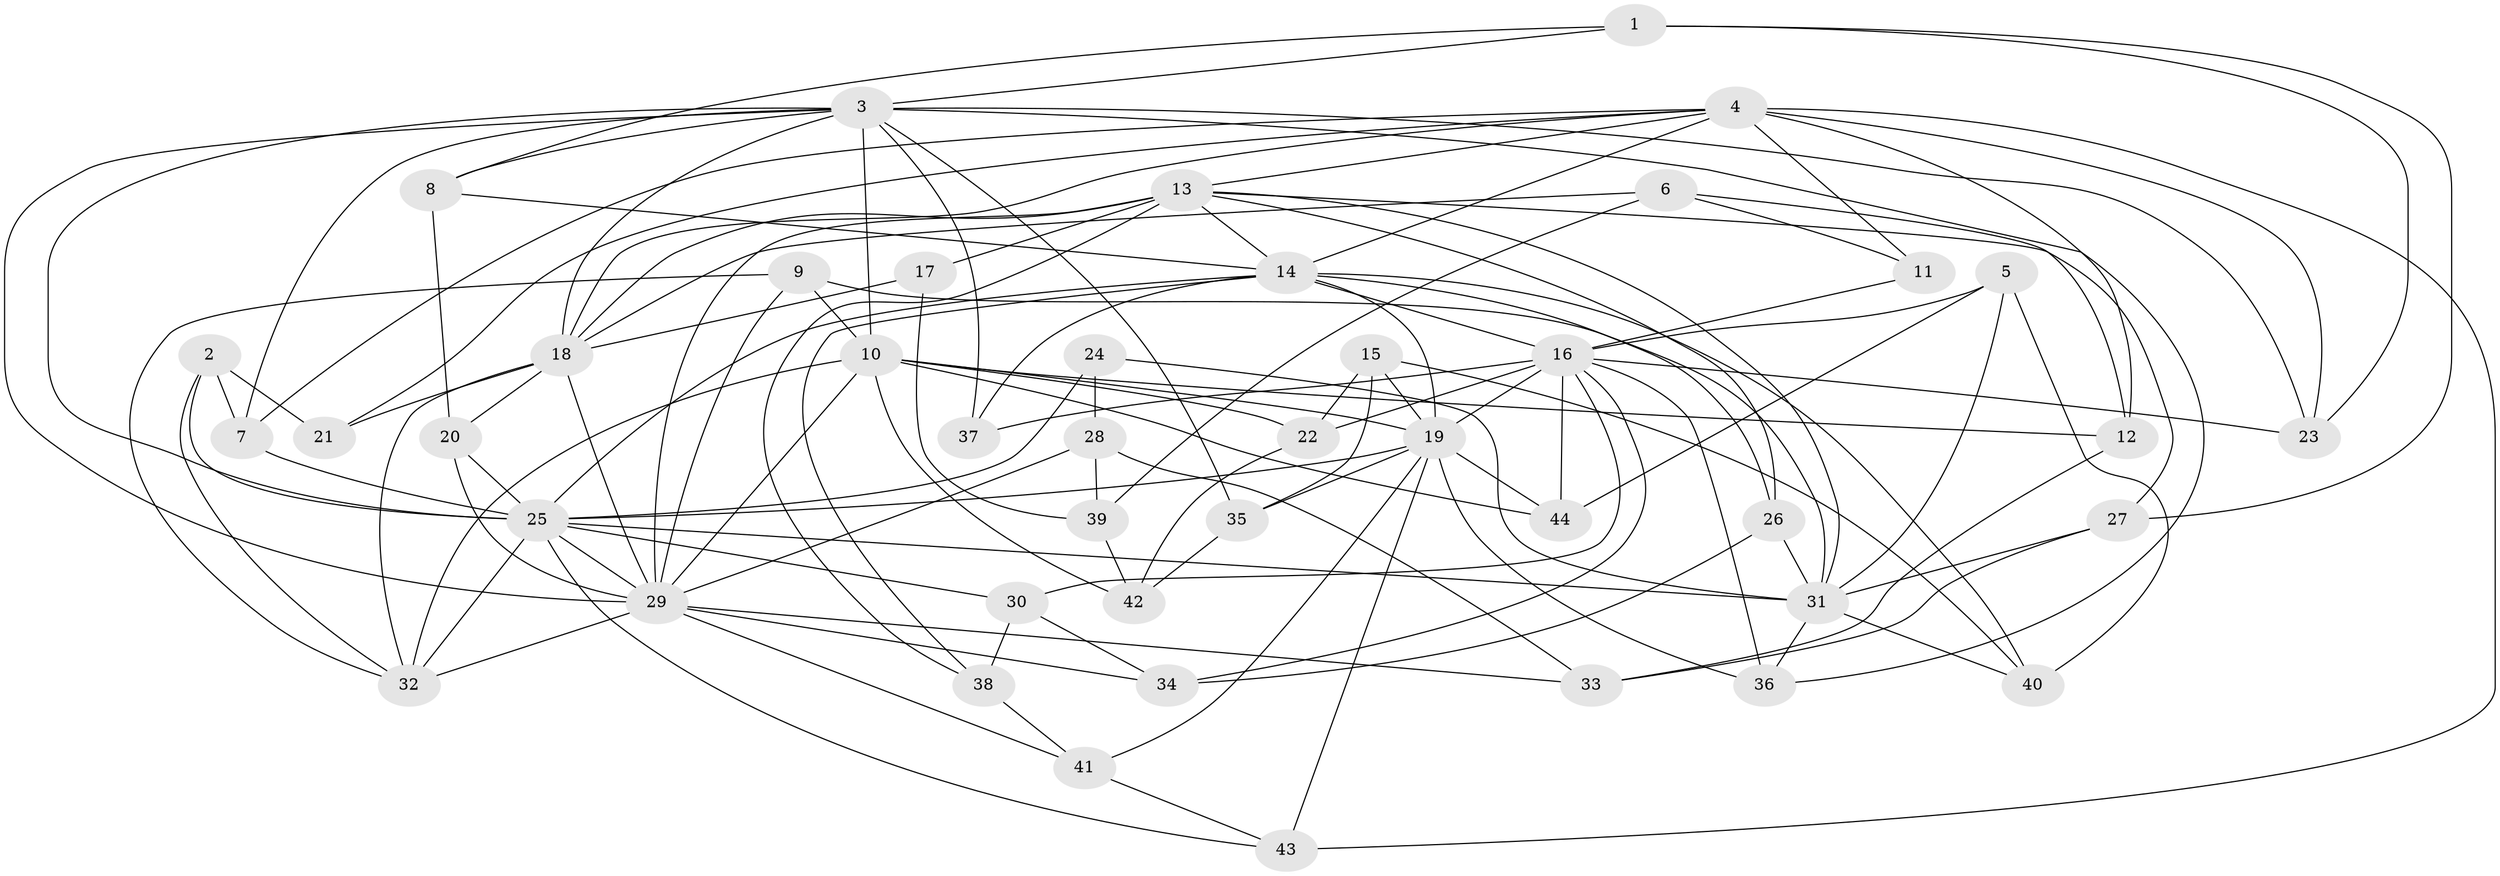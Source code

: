 // original degree distribution, {4: 1.0}
// Generated by graph-tools (version 1.1) at 2025/37/03/09/25 02:37:50]
// undirected, 44 vertices, 120 edges
graph export_dot {
graph [start="1"]
  node [color=gray90,style=filled];
  1;
  2;
  3;
  4;
  5;
  6;
  7;
  8;
  9;
  10;
  11;
  12;
  13;
  14;
  15;
  16;
  17;
  18;
  19;
  20;
  21;
  22;
  23;
  24;
  25;
  26;
  27;
  28;
  29;
  30;
  31;
  32;
  33;
  34;
  35;
  36;
  37;
  38;
  39;
  40;
  41;
  42;
  43;
  44;
  1 -- 3 [weight=1.0];
  1 -- 8 [weight=1.0];
  1 -- 23 [weight=1.0];
  1 -- 27 [weight=1.0];
  2 -- 7 [weight=1.0];
  2 -- 21 [weight=1.0];
  2 -- 25 [weight=1.0];
  2 -- 32 [weight=1.0];
  3 -- 7 [weight=1.0];
  3 -- 8 [weight=1.0];
  3 -- 10 [weight=2.0];
  3 -- 18 [weight=1.0];
  3 -- 23 [weight=1.0];
  3 -- 25 [weight=1.0];
  3 -- 29 [weight=1.0];
  3 -- 35 [weight=1.0];
  3 -- 36 [weight=1.0];
  3 -- 37 [weight=1.0];
  4 -- 7 [weight=1.0];
  4 -- 11 [weight=2.0];
  4 -- 12 [weight=1.0];
  4 -- 13 [weight=1.0];
  4 -- 14 [weight=1.0];
  4 -- 18 [weight=1.0];
  4 -- 21 [weight=1.0];
  4 -- 23 [weight=1.0];
  4 -- 43 [weight=1.0];
  5 -- 16 [weight=1.0];
  5 -- 31 [weight=1.0];
  5 -- 40 [weight=1.0];
  5 -- 44 [weight=1.0];
  6 -- 11 [weight=1.0];
  6 -- 12 [weight=1.0];
  6 -- 18 [weight=1.0];
  6 -- 39 [weight=1.0];
  7 -- 25 [weight=1.0];
  8 -- 14 [weight=1.0];
  8 -- 20 [weight=1.0];
  9 -- 10 [weight=1.0];
  9 -- 29 [weight=1.0];
  9 -- 31 [weight=1.0];
  9 -- 32 [weight=1.0];
  10 -- 12 [weight=1.0];
  10 -- 19 [weight=1.0];
  10 -- 22 [weight=1.0];
  10 -- 29 [weight=1.0];
  10 -- 32 [weight=1.0];
  10 -- 42 [weight=1.0];
  10 -- 44 [weight=1.0];
  11 -- 16 [weight=1.0];
  12 -- 33 [weight=1.0];
  13 -- 14 [weight=1.0];
  13 -- 17 [weight=2.0];
  13 -- 18 [weight=1.0];
  13 -- 26 [weight=1.0];
  13 -- 27 [weight=1.0];
  13 -- 29 [weight=1.0];
  13 -- 31 [weight=1.0];
  13 -- 38 [weight=1.0];
  14 -- 16 [weight=1.0];
  14 -- 19 [weight=1.0];
  14 -- 25 [weight=1.0];
  14 -- 26 [weight=1.0];
  14 -- 37 [weight=1.0];
  14 -- 38 [weight=1.0];
  14 -- 40 [weight=1.0];
  15 -- 19 [weight=1.0];
  15 -- 22 [weight=1.0];
  15 -- 35 [weight=1.0];
  15 -- 40 [weight=1.0];
  16 -- 19 [weight=1.0];
  16 -- 22 [weight=1.0];
  16 -- 23 [weight=1.0];
  16 -- 30 [weight=1.0];
  16 -- 34 [weight=1.0];
  16 -- 36 [weight=1.0];
  16 -- 37 [weight=2.0];
  16 -- 44 [weight=1.0];
  17 -- 18 [weight=1.0];
  17 -- 39 [weight=1.0];
  18 -- 20 [weight=1.0];
  18 -- 21 [weight=2.0];
  18 -- 29 [weight=1.0];
  18 -- 32 [weight=1.0];
  19 -- 25 [weight=1.0];
  19 -- 35 [weight=1.0];
  19 -- 36 [weight=1.0];
  19 -- 41 [weight=1.0];
  19 -- 43 [weight=1.0];
  19 -- 44 [weight=1.0];
  20 -- 25 [weight=1.0];
  20 -- 29 [weight=1.0];
  22 -- 42 [weight=1.0];
  24 -- 25 [weight=1.0];
  24 -- 28 [weight=1.0];
  24 -- 31 [weight=2.0];
  25 -- 29 [weight=1.0];
  25 -- 30 [weight=1.0];
  25 -- 31 [weight=1.0];
  25 -- 32 [weight=1.0];
  25 -- 43 [weight=1.0];
  26 -- 31 [weight=1.0];
  26 -- 34 [weight=1.0];
  27 -- 31 [weight=1.0];
  27 -- 33 [weight=1.0];
  28 -- 29 [weight=1.0];
  28 -- 33 [weight=1.0];
  28 -- 39 [weight=1.0];
  29 -- 32 [weight=1.0];
  29 -- 33 [weight=1.0];
  29 -- 34 [weight=1.0];
  29 -- 41 [weight=1.0];
  30 -- 34 [weight=1.0];
  30 -- 38 [weight=1.0];
  31 -- 36 [weight=1.0];
  31 -- 40 [weight=1.0];
  35 -- 42 [weight=1.0];
  38 -- 41 [weight=1.0];
  39 -- 42 [weight=1.0];
  41 -- 43 [weight=1.0];
}
